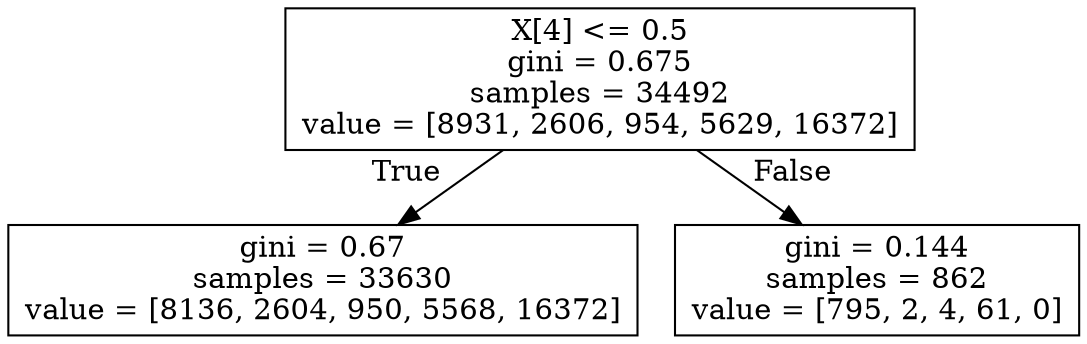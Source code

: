digraph Tree {
node [shape=box] ;
0 [label="X[4] <= 0.5\ngini = 0.675\nsamples = 34492\nvalue = [8931, 2606, 954, 5629, 16372]"] ;
1 [label="gini = 0.67\nsamples = 33630\nvalue = [8136, 2604, 950, 5568, 16372]"] ;
0 -> 1 [labeldistance=2.5, labelangle=45, headlabel="True"] ;
2 [label="gini = 0.144\nsamples = 862\nvalue = [795, 2, 4, 61, 0]"] ;
0 -> 2 [labeldistance=2.5, labelangle=-45, headlabel="False"] ;
}